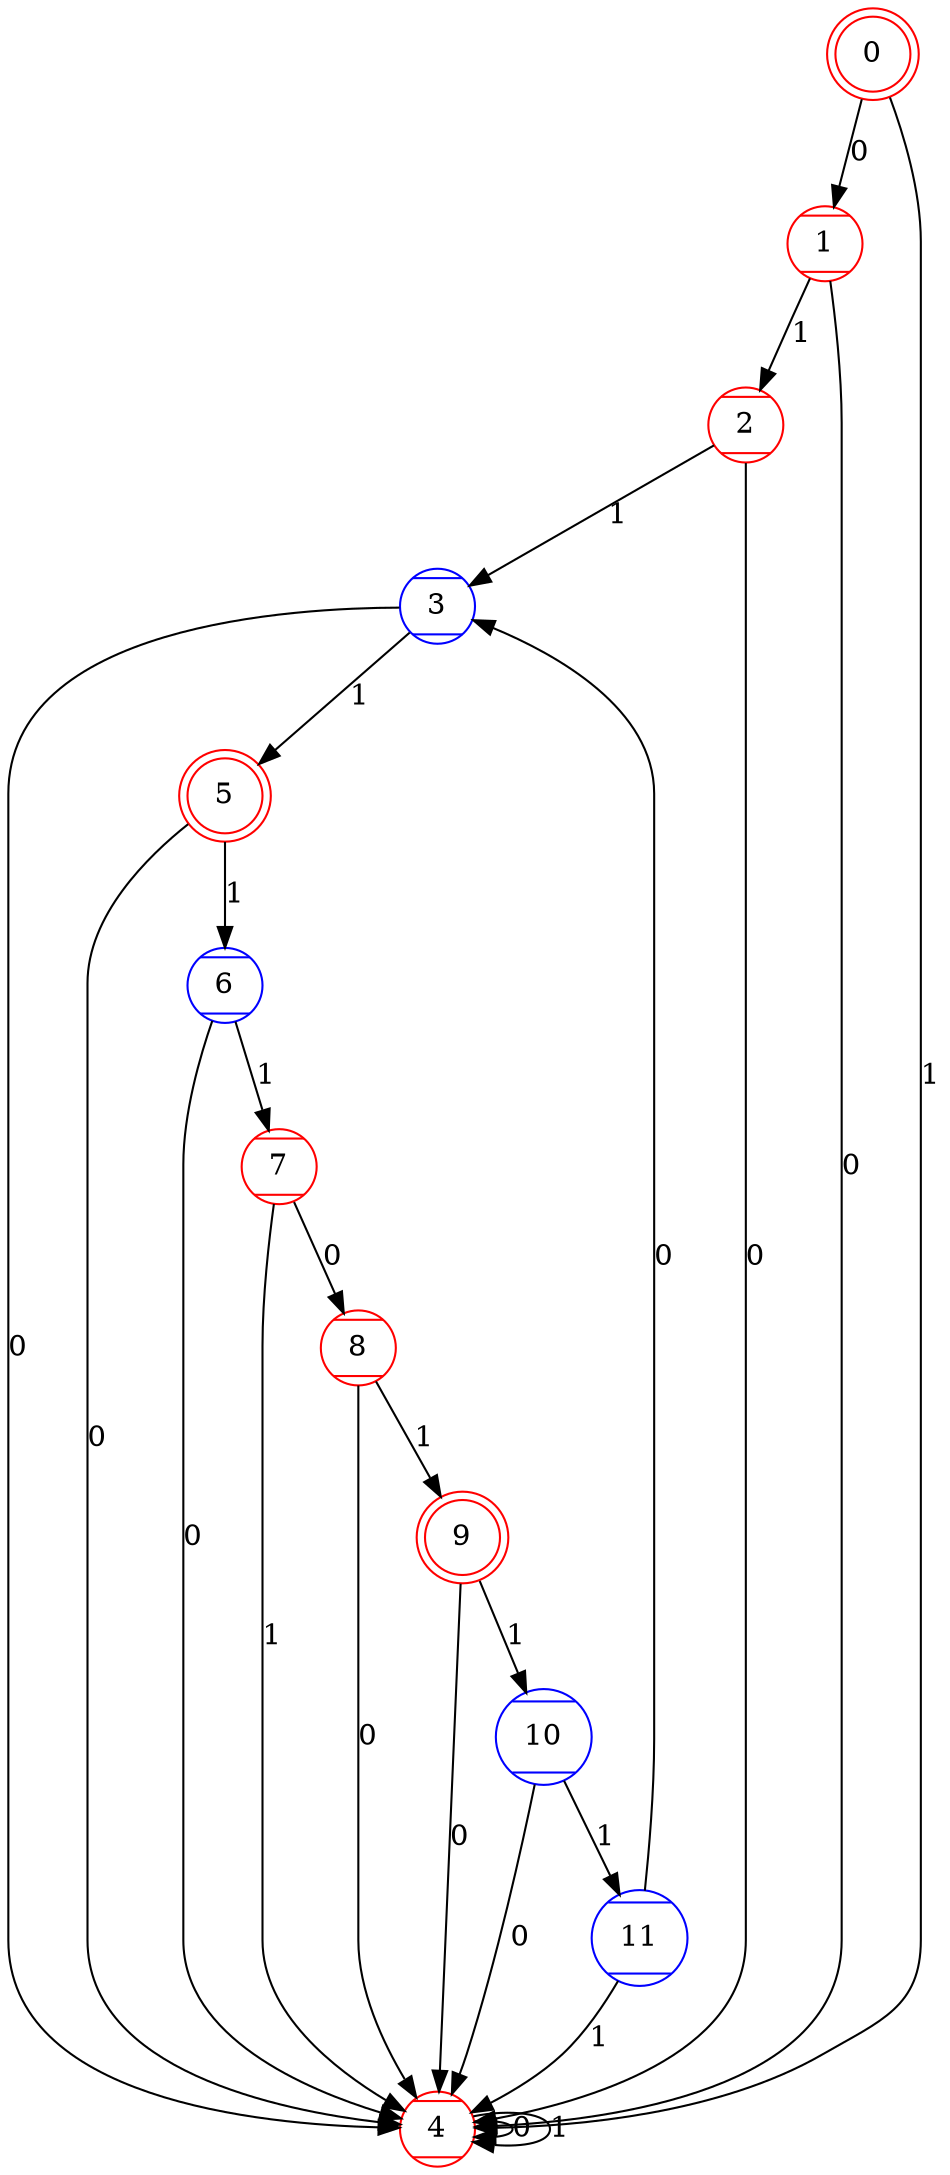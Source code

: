 digraph{
0 [color=red, style=striped, shape=doublecircle]
1 [color=red, style=striped, shape=Mcircle]
2 [color=red, style=striped, shape=Mcircle]
3 [color=blue, style=striped, shape=Mcircle]
4 [color=red, style=striped, shape=Mcircle]
5 [color=red, style=striped, shape=doublecircle]
6 [color=blue, style=striped, shape=Mcircle]
7 [color=red, style=striped, shape=Mcircle]
8 [color=red, style=striped, shape=Mcircle]
9 [color=red, style=striped, shape=doublecircle]
10 [color=blue, style=striped, shape=Mcircle]
11 [color=blue, style=striped, shape=Mcircle]
0->1 [label=0]
0->4 [label=1]
1->4 [label=0]
1->2 [label=1]
2->4 [label=0]
2->3 [label=1]
3->4 [label=0]
3->5 [label=1]
4->4 [label=0]
4->4 [label=1]
5->4 [label=0]
5->6 [label=1]
6->4 [label=0]
6->7 [label=1]
7->8 [label=0]
7->4 [label=1]
8->4 [label=0]
8->9 [label=1]
9->4 [label=0]
9->10 [label=1]
10->4 [label=0]
10->11 [label=1]
11->3 [label=0]
11->4 [label=1]
}